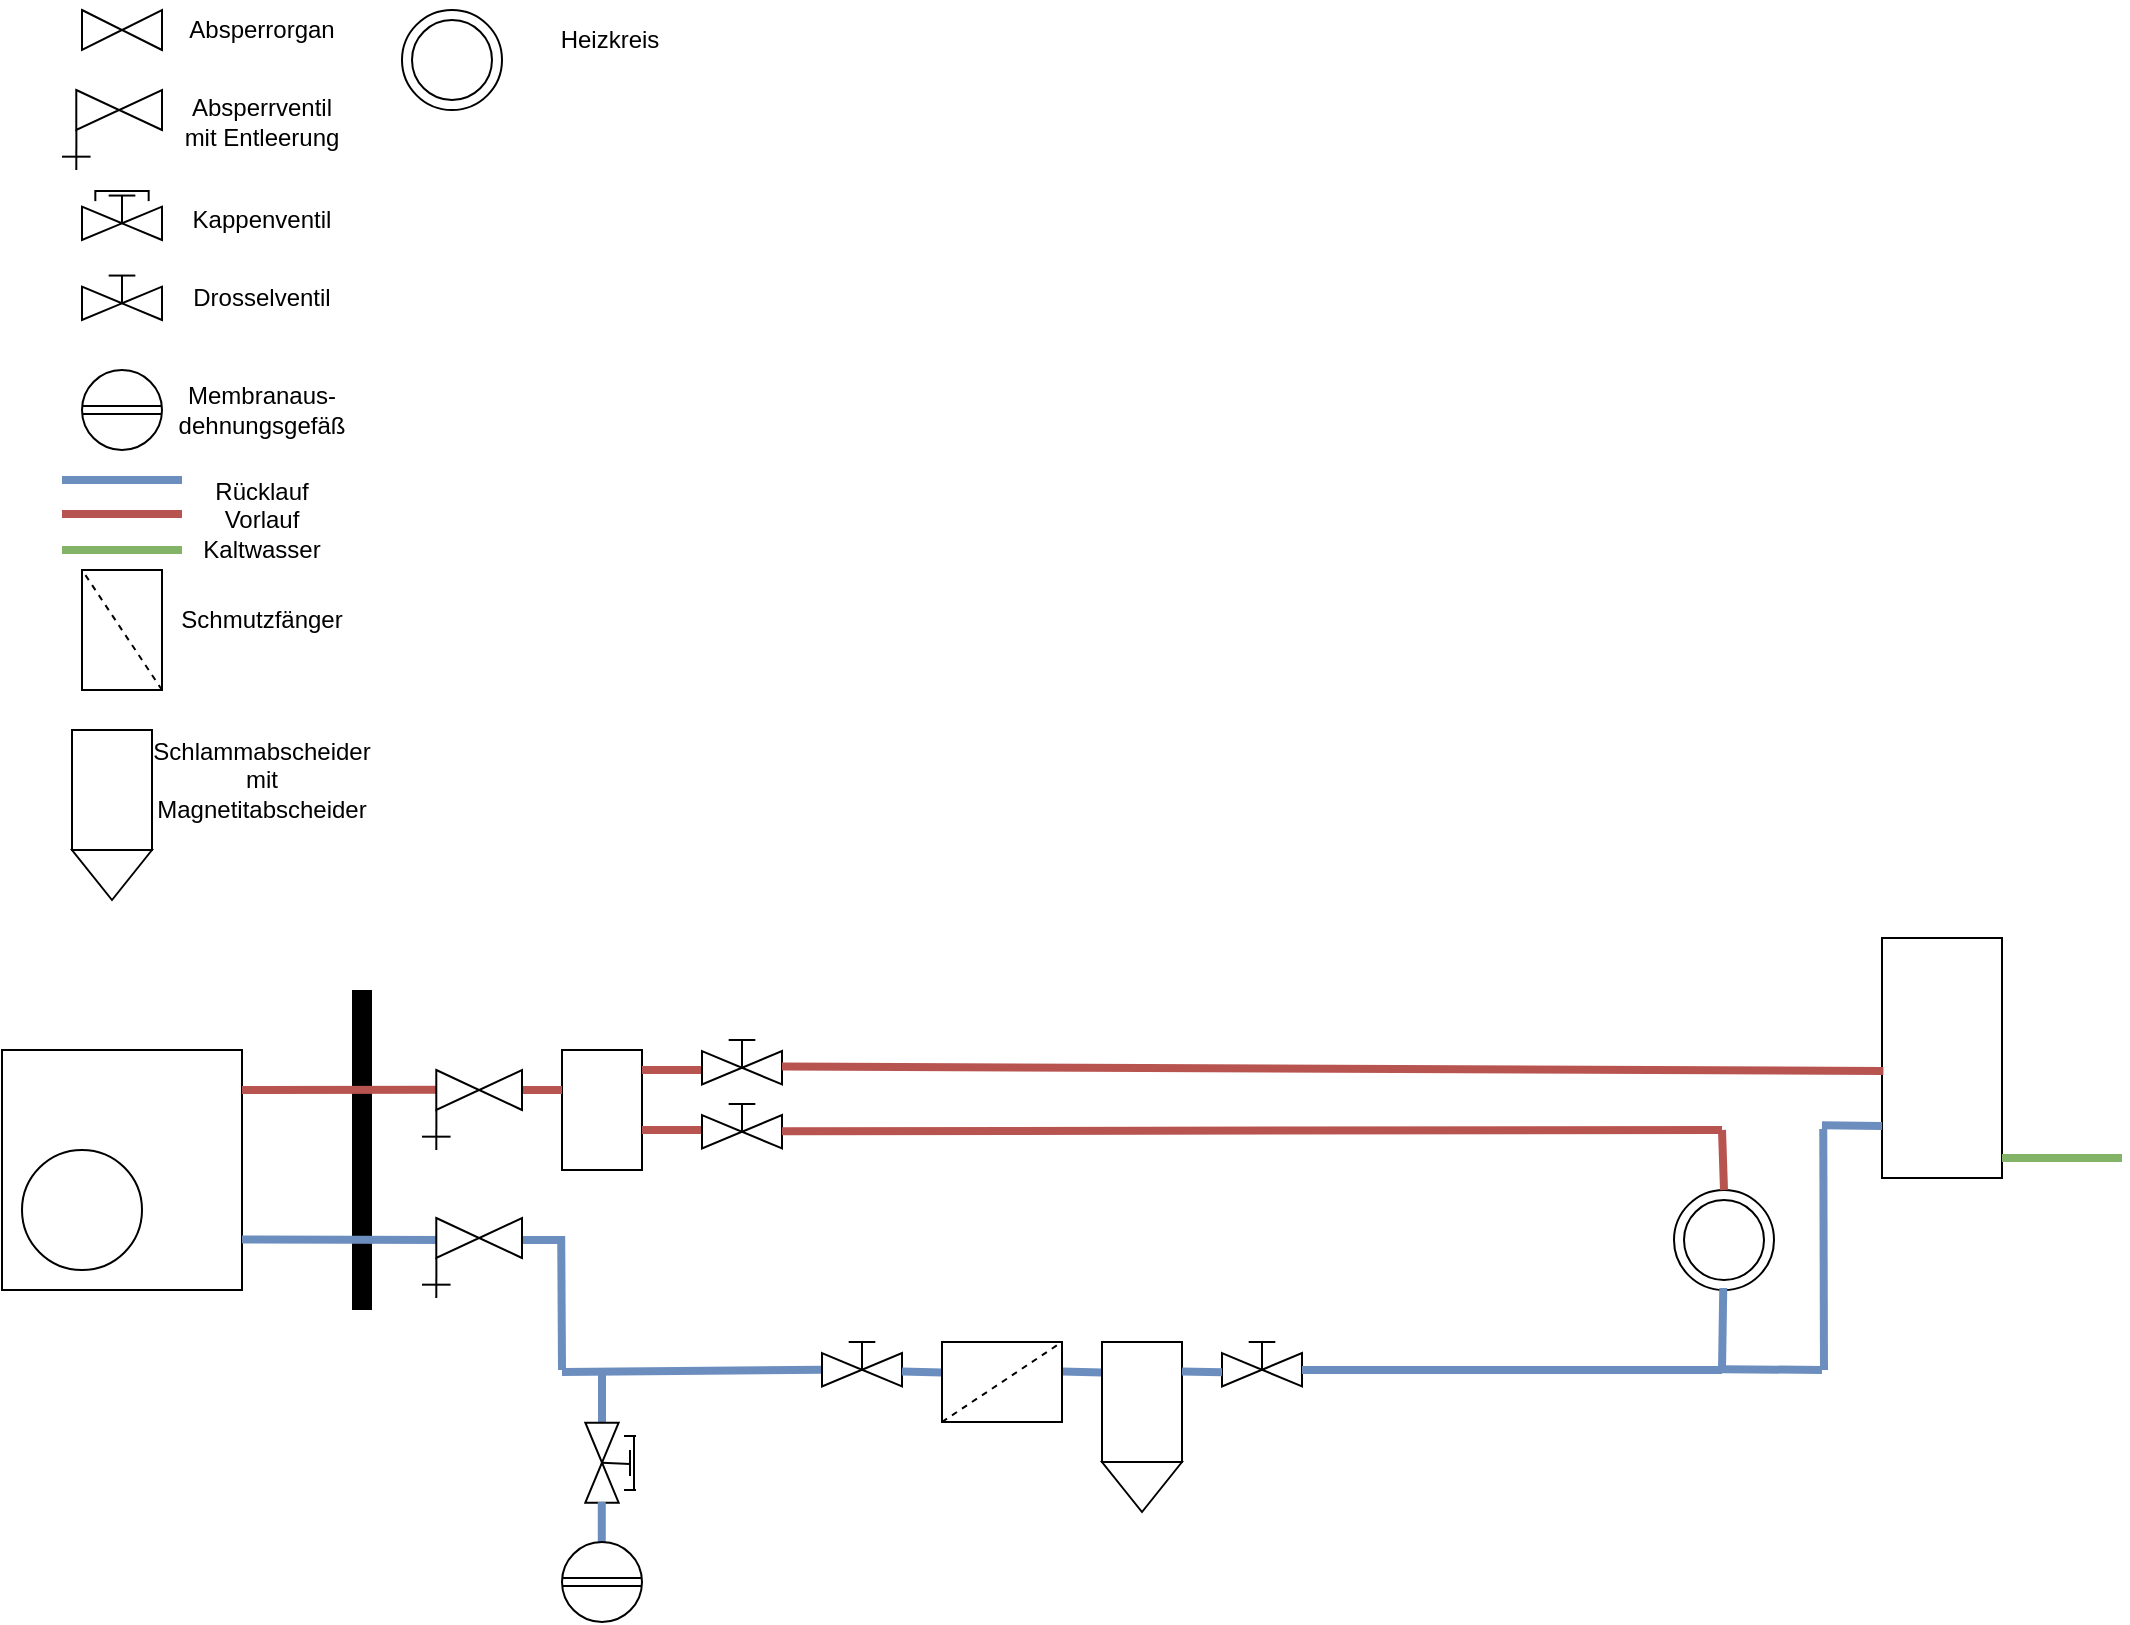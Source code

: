 <mxfile version="24.7.12">
  <diagram name="Seite-1" id="sB4p62nrwVd86XO2K_Cy">
    <mxGraphModel dx="1464" dy="499" grid="1" gridSize="10" guides="1" tooltips="1" connect="1" arrows="1" fold="1" page="1" pageScale="1" pageWidth="827" pageHeight="1169" math="0" shadow="0">
      <root>
        <mxCell id="0" />
        <mxCell id="1" parent="0" />
        <mxCell id="77hK2U9cgVGzca_YEiAG-3" value="" style="group" vertex="1" connectable="0" parent="1">
          <mxGeometry x="20" y="120" width="40" height="20" as="geometry" />
        </mxCell>
        <mxCell id="77hK2U9cgVGzca_YEiAG-1" value="" style="triangle;whiteSpace=wrap;html=1;" vertex="1" parent="77hK2U9cgVGzca_YEiAG-3">
          <mxGeometry width="20" height="20" as="geometry" />
        </mxCell>
        <mxCell id="77hK2U9cgVGzca_YEiAG-2" value="" style="triangle;whiteSpace=wrap;html=1;rotation=-180;" vertex="1" parent="77hK2U9cgVGzca_YEiAG-3">
          <mxGeometry x="20" width="20" height="20" as="geometry" />
        </mxCell>
        <mxCell id="77hK2U9cgVGzca_YEiAG-22" value="" style="endArrow=none;html=1;rounded=0;jumpSize=6;strokeWidth=4;fillColor=#dae8fc;strokeColor=#6c8ebf;" edge="1" parent="1">
          <mxGeometry width="50" height="50" relative="1" as="geometry">
            <mxPoint x="10" y="355" as="sourcePoint" />
            <mxPoint x="70" y="355" as="targetPoint" />
          </mxGeometry>
        </mxCell>
        <mxCell id="77hK2U9cgVGzca_YEiAG-23" value="" style="endArrow=none;html=1;rounded=0;jumpSize=6;strokeWidth=4;fillColor=#f8cecc;strokeColor=#b85450;" edge="1" parent="1">
          <mxGeometry width="50" height="50" relative="1" as="geometry">
            <mxPoint x="10" y="372" as="sourcePoint" />
            <mxPoint x="70" y="372" as="targetPoint" />
          </mxGeometry>
        </mxCell>
        <mxCell id="77hK2U9cgVGzca_YEiAG-24" value="" style="whiteSpace=wrap;html=1;aspect=fixed;" vertex="1" parent="1">
          <mxGeometry x="-20" y="640" width="120" height="120" as="geometry" />
        </mxCell>
        <mxCell id="77hK2U9cgVGzca_YEiAG-25" value="" style="ellipse;whiteSpace=wrap;html=1;aspect=fixed;" vertex="1" parent="1">
          <mxGeometry x="-10" y="690" width="60" height="60" as="geometry" />
        </mxCell>
        <mxCell id="77hK2U9cgVGzca_YEiAG-26" value="" style="rounded=0;whiteSpace=wrap;html=1;" vertex="1" parent="1">
          <mxGeometry x="260" y="640" width="40" height="60" as="geometry" />
        </mxCell>
        <mxCell id="77hK2U9cgVGzca_YEiAG-29" value="" style="group" vertex="1" connectable="0" parent="1">
          <mxGeometry x="10" y="160" width="50" height="40" as="geometry" />
        </mxCell>
        <mxCell id="77hK2U9cgVGzca_YEiAG-7" value="" style="endArrow=none;html=1;rounded=0;" edge="1" parent="77hK2U9cgVGzca_YEiAG-29">
          <mxGeometry width="50" height="50" relative="1" as="geometry">
            <mxPoint y="33.333" as="sourcePoint" />
            <mxPoint x="14.286" y="33.333" as="targetPoint" />
          </mxGeometry>
        </mxCell>
        <mxCell id="77hK2U9cgVGzca_YEiAG-27" value="" style="group" vertex="1" connectable="0" parent="77hK2U9cgVGzca_YEiAG-29">
          <mxGeometry x="7.143" width="42.857" height="40" as="geometry" />
        </mxCell>
        <mxCell id="77hK2U9cgVGzca_YEiAG-4" value="" style="triangle;whiteSpace=wrap;html=1;" vertex="1" parent="77hK2U9cgVGzca_YEiAG-27">
          <mxGeometry width="21.429" height="20" as="geometry" />
        </mxCell>
        <mxCell id="77hK2U9cgVGzca_YEiAG-5" value="" style="triangle;whiteSpace=wrap;html=1;rotation=-180;" vertex="1" parent="77hK2U9cgVGzca_YEiAG-27">
          <mxGeometry x="21.429" width="21.429" height="20" as="geometry" />
        </mxCell>
        <mxCell id="77hK2U9cgVGzca_YEiAG-6" value="" style="endArrow=none;html=1;rounded=0;entryX=0.003;entryY=0.985;entryDx=0;entryDy=0;entryPerimeter=0;" edge="1" parent="77hK2U9cgVGzca_YEiAG-27" target="77hK2U9cgVGzca_YEiAG-4">
          <mxGeometry width="50" height="50" relative="1" as="geometry">
            <mxPoint y="40" as="sourcePoint" />
            <mxPoint x="0.714" y="19.333" as="targetPoint" />
          </mxGeometry>
        </mxCell>
        <mxCell id="77hK2U9cgVGzca_YEiAG-30" value="" style="group" vertex="1" connectable="0" parent="1">
          <mxGeometry x="20" y="210" width="40" height="25" as="geometry" />
        </mxCell>
        <mxCell id="77hK2U9cgVGzca_YEiAG-8" value="" style="group" vertex="1" connectable="0" parent="77hK2U9cgVGzca_YEiAG-30">
          <mxGeometry y="8.333" width="40" height="16.667" as="geometry" />
        </mxCell>
        <mxCell id="77hK2U9cgVGzca_YEiAG-9" value="" style="triangle;whiteSpace=wrap;html=1;" vertex="1" parent="77hK2U9cgVGzca_YEiAG-8">
          <mxGeometry width="20" height="16.667" as="geometry" />
        </mxCell>
        <mxCell id="77hK2U9cgVGzca_YEiAG-10" value="" style="triangle;whiteSpace=wrap;html=1;rotation=-180;" vertex="1" parent="77hK2U9cgVGzca_YEiAG-8">
          <mxGeometry x="20" width="20" height="16.667" as="geometry" />
        </mxCell>
        <mxCell id="77hK2U9cgVGzca_YEiAG-11" value="" style="endArrow=none;html=1;rounded=0;exitX=1;exitY=0.5;exitDx=0;exitDy=0;" edge="1" parent="77hK2U9cgVGzca_YEiAG-30" source="77hK2U9cgVGzca_YEiAG-9">
          <mxGeometry width="50" height="50" relative="1" as="geometry">
            <mxPoint x="20" y="13.889" as="sourcePoint" />
            <mxPoint x="20" y="2.778" as="targetPoint" />
          </mxGeometry>
        </mxCell>
        <mxCell id="77hK2U9cgVGzca_YEiAG-12" value="" style="endArrow=none;html=1;rounded=0;" edge="1" parent="77hK2U9cgVGzca_YEiAG-30">
          <mxGeometry width="50" height="50" relative="1" as="geometry">
            <mxPoint x="13.333" y="2.778" as="sourcePoint" />
            <mxPoint x="26.667" y="2.778" as="targetPoint" />
          </mxGeometry>
        </mxCell>
        <mxCell id="77hK2U9cgVGzca_YEiAG-13" value="" style="endArrow=none;html=1;rounded=0;" edge="1" parent="77hK2U9cgVGzca_YEiAG-30">
          <mxGeometry width="50" height="50" relative="1" as="geometry">
            <mxPoint x="6.667" y="0.556" as="sourcePoint" />
            <mxPoint x="33.333" y="0.556" as="targetPoint" />
          </mxGeometry>
        </mxCell>
        <mxCell id="77hK2U9cgVGzca_YEiAG-14" value="" style="endArrow=none;html=1;rounded=0;" edge="1" parent="77hK2U9cgVGzca_YEiAG-30">
          <mxGeometry width="50" height="50" relative="1" as="geometry">
            <mxPoint x="6.667" y="5.556" as="sourcePoint" />
            <mxPoint x="6.667" as="targetPoint" />
          </mxGeometry>
        </mxCell>
        <mxCell id="77hK2U9cgVGzca_YEiAG-15" value="" style="endArrow=none;html=1;rounded=0;" edge="1" parent="77hK2U9cgVGzca_YEiAG-30">
          <mxGeometry width="50" height="50" relative="1" as="geometry">
            <mxPoint x="13.333" y="0.556" as="sourcePoint" />
            <mxPoint x="33.333" y="0.556" as="targetPoint" />
          </mxGeometry>
        </mxCell>
        <mxCell id="77hK2U9cgVGzca_YEiAG-17" value="" style="endArrow=none;html=1;rounded=0;" edge="1" parent="77hK2U9cgVGzca_YEiAG-30">
          <mxGeometry width="50" height="50" relative="1" as="geometry">
            <mxPoint x="6.667" y="2.778" as="sourcePoint" />
            <mxPoint x="6.667" y="2.778" as="targetPoint" />
          </mxGeometry>
        </mxCell>
        <mxCell id="77hK2U9cgVGzca_YEiAG-18" value="" style="endArrow=none;html=1;rounded=0;" edge="1" parent="77hK2U9cgVGzca_YEiAG-30">
          <mxGeometry width="50" height="50" relative="1" as="geometry">
            <mxPoint x="33.333" y="5.556" as="sourcePoint" />
            <mxPoint x="33.333" as="targetPoint" />
          </mxGeometry>
        </mxCell>
        <mxCell id="77hK2U9cgVGzca_YEiAG-32" value="" style="group" vertex="1" connectable="0" parent="1">
          <mxGeometry x="20" y="300" width="40" height="40" as="geometry" />
        </mxCell>
        <mxCell id="77hK2U9cgVGzca_YEiAG-19" value="" style="ellipse;whiteSpace=wrap;html=1;aspect=fixed;" vertex="1" parent="77hK2U9cgVGzca_YEiAG-32">
          <mxGeometry width="40" height="40" as="geometry" />
        </mxCell>
        <mxCell id="77hK2U9cgVGzca_YEiAG-20" value="" style="endArrow=none;html=1;rounded=0;entryX=1;entryY=0.5;entryDx=0;entryDy=0;exitX=0;exitY=0.5;exitDx=0;exitDy=0;" edge="1" parent="77hK2U9cgVGzca_YEiAG-32">
          <mxGeometry width="50" height="50" relative="1" as="geometry">
            <mxPoint x="5.684e-14" y="22" as="sourcePoint" />
            <mxPoint x="40.0" y="22" as="targetPoint" />
          </mxGeometry>
        </mxCell>
        <mxCell id="77hK2U9cgVGzca_YEiAG-21" value="" style="endArrow=none;html=1;rounded=0;entryX=1;entryY=0.5;entryDx=0;entryDy=0;exitX=0;exitY=0.5;exitDx=0;exitDy=0;" edge="1" parent="77hK2U9cgVGzca_YEiAG-32">
          <mxGeometry width="50" height="50" relative="1" as="geometry">
            <mxPoint y="17.967" as="sourcePoint" />
            <mxPoint x="40" y="17.967" as="targetPoint" />
          </mxGeometry>
        </mxCell>
        <mxCell id="77hK2U9cgVGzca_YEiAG-33" value="" style="endArrow=none;html=1;rounded=0;strokeWidth=10;" edge="1" parent="1">
          <mxGeometry width="50" height="50" relative="1" as="geometry">
            <mxPoint x="160" y="770" as="sourcePoint" />
            <mxPoint x="160" y="610" as="targetPoint" />
          </mxGeometry>
        </mxCell>
        <mxCell id="77hK2U9cgVGzca_YEiAG-34" value="" style="endArrow=none;html=1;rounded=0;jumpSize=6;strokeWidth=4;fillColor=#f8cecc;strokeColor=#b85450;entryX=0.007;entryY=0.59;entryDx=0;entryDy=0;entryPerimeter=0;" edge="1" parent="1">
          <mxGeometry width="50" height="50" relative="1" as="geometry">
            <mxPoint x="100" y="660" as="sourcePoint" />
            <mxPoint x="204.376" y="659.9" as="targetPoint" />
          </mxGeometry>
        </mxCell>
        <mxCell id="77hK2U9cgVGzca_YEiAG-35" value="" style="endArrow=none;html=1;rounded=0;jumpSize=6;strokeWidth=4;fillColor=#dae8fc;strokeColor=#6c8ebf;entryX=0;entryY=0.5;entryDx=0;entryDy=0;" edge="1" parent="1">
          <mxGeometry width="50" height="50" relative="1" as="geometry">
            <mxPoint x="100" y="734.78" as="sourcePoint" />
            <mxPoint x="204.286" y="735" as="targetPoint" />
          </mxGeometry>
        </mxCell>
        <mxCell id="77hK2U9cgVGzca_YEiAG-60" value="" style="endArrow=none;html=1;rounded=0;jumpSize=6;strokeWidth=4;fillColor=#f8cecc;strokeColor=#b85450;" edge="1" parent="1">
          <mxGeometry width="50" height="50" relative="1" as="geometry">
            <mxPoint x="230" y="660" as="sourcePoint" />
            <mxPoint x="260" y="660" as="targetPoint" />
          </mxGeometry>
        </mxCell>
        <mxCell id="77hK2U9cgVGzca_YEiAG-61" value="" style="endArrow=none;html=1;rounded=0;jumpSize=6;strokeWidth=4;fillColor=#dae8fc;strokeColor=#6c8ebf;entryX=0;entryY=0.5;entryDx=0;entryDy=0;" edge="1" parent="1" target="77hK2U9cgVGzca_YEiAG-109">
          <mxGeometry width="50" height="50" relative="1" as="geometry">
            <mxPoint x="260" y="801" as="sourcePoint" />
            <mxPoint x="330" y="800.8" as="targetPoint" />
          </mxGeometry>
        </mxCell>
        <mxCell id="77hK2U9cgVGzca_YEiAG-62" value="" style="endArrow=none;html=1;rounded=0;jumpSize=6;strokeWidth=4;fillColor=#dae8fc;strokeColor=#6c8ebf;" edge="1" parent="1">
          <mxGeometry width="50" height="50" relative="1" as="geometry">
            <mxPoint x="280" y="826" as="sourcePoint" />
            <mxPoint x="280" y="801" as="targetPoint" />
          </mxGeometry>
        </mxCell>
        <mxCell id="77hK2U9cgVGzca_YEiAG-75" value="" style="group;rotation=90;" vertex="1" connectable="0" parent="1">
          <mxGeometry x="264" y="834" width="40" height="25" as="geometry" />
        </mxCell>
        <mxCell id="77hK2U9cgVGzca_YEiAG-76" value="" style="group;rotation=90;" vertex="1" connectable="0" parent="77hK2U9cgVGzca_YEiAG-75">
          <mxGeometry x="-4" y="4" width="40" height="16.667" as="geometry" />
        </mxCell>
        <mxCell id="77hK2U9cgVGzca_YEiAG-77" value="" style="triangle;whiteSpace=wrap;html=1;rotation=90;" vertex="1" parent="77hK2U9cgVGzca_YEiAG-76">
          <mxGeometry x="10" y="-10" width="20" height="16.667" as="geometry" />
        </mxCell>
        <mxCell id="77hK2U9cgVGzca_YEiAG-78" value="" style="triangle;whiteSpace=wrap;html=1;rotation=-90;" vertex="1" parent="77hK2U9cgVGzca_YEiAG-76">
          <mxGeometry x="10" y="10" width="20" height="16.667" as="geometry" />
        </mxCell>
        <mxCell id="77hK2U9cgVGzca_YEiAG-79" value="" style="endArrow=none;html=1;rounded=0;exitX=1;exitY=0.5;exitDx=0;exitDy=0;" edge="1" parent="77hK2U9cgVGzca_YEiAG-75" source="77hK2U9cgVGzca_YEiAG-77">
          <mxGeometry width="50" height="50" relative="1" as="geometry">
            <mxPoint x="19" y="13" as="sourcePoint" />
            <mxPoint x="30" y="13" as="targetPoint" />
          </mxGeometry>
        </mxCell>
        <mxCell id="77hK2U9cgVGzca_YEiAG-80" value="" style="endArrow=none;html=1;rounded=0;" edge="1" parent="77hK2U9cgVGzca_YEiAG-75">
          <mxGeometry width="50" height="50" relative="1" as="geometry">
            <mxPoint x="30" y="6" as="sourcePoint" />
            <mxPoint x="30" y="19" as="targetPoint" />
          </mxGeometry>
        </mxCell>
        <mxCell id="77hK2U9cgVGzca_YEiAG-81" value="" style="endArrow=none;html=1;rounded=0;" edge="1" parent="77hK2U9cgVGzca_YEiAG-75">
          <mxGeometry width="50" height="50" relative="1" as="geometry">
            <mxPoint x="32" y="-1" as="sourcePoint" />
            <mxPoint x="32" y="26" as="targetPoint" />
          </mxGeometry>
        </mxCell>
        <mxCell id="77hK2U9cgVGzca_YEiAG-82" value="" style="endArrow=none;html=1;rounded=0;" edge="1" parent="77hK2U9cgVGzca_YEiAG-75">
          <mxGeometry width="50" height="50" relative="1" as="geometry">
            <mxPoint x="27" y="-1" as="sourcePoint" />
            <mxPoint x="33" y="-1" as="targetPoint" />
          </mxGeometry>
        </mxCell>
        <mxCell id="77hK2U9cgVGzca_YEiAG-83" value="" style="endArrow=none;html=1;rounded=0;" edge="1" parent="77hK2U9cgVGzca_YEiAG-75">
          <mxGeometry width="50" height="50" relative="1" as="geometry">
            <mxPoint x="32" y="6" as="sourcePoint" />
            <mxPoint x="32" y="26" as="targetPoint" />
          </mxGeometry>
        </mxCell>
        <mxCell id="77hK2U9cgVGzca_YEiAG-84" value="" style="endArrow=none;html=1;rounded=0;" edge="1" parent="77hK2U9cgVGzca_YEiAG-75">
          <mxGeometry width="50" height="50" relative="1" as="geometry">
            <mxPoint x="30" y="-1" as="sourcePoint" />
            <mxPoint x="30" y="-1" as="targetPoint" />
          </mxGeometry>
        </mxCell>
        <mxCell id="77hK2U9cgVGzca_YEiAG-85" value="" style="endArrow=none;html=1;rounded=0;" edge="1" parent="77hK2U9cgVGzca_YEiAG-75">
          <mxGeometry width="50" height="50" relative="1" as="geometry">
            <mxPoint x="27" y="26" as="sourcePoint" />
            <mxPoint x="33" y="26" as="targetPoint" />
          </mxGeometry>
        </mxCell>
        <mxCell id="77hK2U9cgVGzca_YEiAG-87" value="" style="endArrow=none;html=1;rounded=0;jumpSize=6;strokeWidth=4;fillColor=#dae8fc;strokeColor=#6c8ebf;" edge="1" parent="1">
          <mxGeometry width="50" height="50" relative="1" as="geometry">
            <mxPoint x="279.89" y="891" as="sourcePoint" />
            <mxPoint x="279.89" y="866" as="targetPoint" />
          </mxGeometry>
        </mxCell>
        <mxCell id="77hK2U9cgVGzca_YEiAG-88" value="" style="group" vertex="1" connectable="0" parent="1">
          <mxGeometry x="260" y="886" width="40" height="40" as="geometry" />
        </mxCell>
        <mxCell id="77hK2U9cgVGzca_YEiAG-89" value="" style="ellipse;whiteSpace=wrap;html=1;aspect=fixed;" vertex="1" parent="77hK2U9cgVGzca_YEiAG-88">
          <mxGeometry width="40" height="40" as="geometry" />
        </mxCell>
        <mxCell id="77hK2U9cgVGzca_YEiAG-90" value="" style="endArrow=none;html=1;rounded=0;entryX=1;entryY=0.5;entryDx=0;entryDy=0;exitX=0;exitY=0.5;exitDx=0;exitDy=0;" edge="1" parent="77hK2U9cgVGzca_YEiAG-88">
          <mxGeometry width="50" height="50" relative="1" as="geometry">
            <mxPoint x="5.684e-14" y="22" as="sourcePoint" />
            <mxPoint x="40.0" y="22" as="targetPoint" />
          </mxGeometry>
        </mxCell>
        <mxCell id="77hK2U9cgVGzca_YEiAG-91" value="" style="endArrow=none;html=1;rounded=0;entryX=1;entryY=0.5;entryDx=0;entryDy=0;exitX=0;exitY=0.5;exitDx=0;exitDy=0;" edge="1" parent="77hK2U9cgVGzca_YEiAG-88">
          <mxGeometry width="50" height="50" relative="1" as="geometry">
            <mxPoint y="17.967" as="sourcePoint" />
            <mxPoint x="40" y="17.967" as="targetPoint" />
          </mxGeometry>
        </mxCell>
        <mxCell id="77hK2U9cgVGzca_YEiAG-99" value="" style="group" vertex="1" connectable="0" parent="1">
          <mxGeometry x="20" y="252.778" width="40" height="22.222" as="geometry" />
        </mxCell>
        <mxCell id="77hK2U9cgVGzca_YEiAG-50" value="" style="group" vertex="1" connectable="0" parent="77hK2U9cgVGzca_YEiAG-99">
          <mxGeometry y="5.556" width="40" height="16.667" as="geometry" />
        </mxCell>
        <mxCell id="77hK2U9cgVGzca_YEiAG-51" value="" style="triangle;whiteSpace=wrap;html=1;" vertex="1" parent="77hK2U9cgVGzca_YEiAG-50">
          <mxGeometry width="20" height="16.667" as="geometry" />
        </mxCell>
        <mxCell id="77hK2U9cgVGzca_YEiAG-52" value="" style="triangle;whiteSpace=wrap;html=1;rotation=-180;" vertex="1" parent="77hK2U9cgVGzca_YEiAG-50">
          <mxGeometry x="20" width="20" height="16.667" as="geometry" />
        </mxCell>
        <mxCell id="77hK2U9cgVGzca_YEiAG-53" value="" style="endArrow=none;html=1;rounded=0;exitX=1;exitY=0.5;exitDx=0;exitDy=0;" edge="1" parent="77hK2U9cgVGzca_YEiAG-99" source="77hK2U9cgVGzca_YEiAG-51">
          <mxGeometry width="50" height="50" relative="1" as="geometry">
            <mxPoint x="20" y="11.111" as="sourcePoint" />
            <mxPoint x="20" as="targetPoint" />
          </mxGeometry>
        </mxCell>
        <mxCell id="77hK2U9cgVGzca_YEiAG-54" value="" style="endArrow=none;html=1;rounded=0;" edge="1" parent="77hK2U9cgVGzca_YEiAG-99">
          <mxGeometry width="50" height="50" relative="1" as="geometry">
            <mxPoint x="13.333" as="sourcePoint" />
            <mxPoint x="26.667" as="targetPoint" />
          </mxGeometry>
        </mxCell>
        <mxCell id="77hK2U9cgVGzca_YEiAG-58" value="" style="endArrow=none;html=1;rounded=0;" edge="1" parent="77hK2U9cgVGzca_YEiAG-99">
          <mxGeometry width="50" height="50" relative="1" as="geometry">
            <mxPoint x="6.667" as="sourcePoint" />
            <mxPoint x="6.667" as="targetPoint" />
          </mxGeometry>
        </mxCell>
        <mxCell id="77hK2U9cgVGzca_YEiAG-100" value="" style="group" vertex="1" connectable="0" parent="1">
          <mxGeometry x="590" y="785.998" width="40" height="22.222" as="geometry" />
        </mxCell>
        <mxCell id="77hK2U9cgVGzca_YEiAG-101" value="" style="group" vertex="1" connectable="0" parent="77hK2U9cgVGzca_YEiAG-100">
          <mxGeometry y="5.556" width="40" height="16.667" as="geometry" />
        </mxCell>
        <mxCell id="77hK2U9cgVGzca_YEiAG-102" value="" style="triangle;whiteSpace=wrap;html=1;" vertex="1" parent="77hK2U9cgVGzca_YEiAG-101">
          <mxGeometry width="20" height="16.667" as="geometry" />
        </mxCell>
        <mxCell id="77hK2U9cgVGzca_YEiAG-103" value="" style="triangle;whiteSpace=wrap;html=1;rotation=-180;" vertex="1" parent="77hK2U9cgVGzca_YEiAG-101">
          <mxGeometry x="20" width="20" height="16.667" as="geometry" />
        </mxCell>
        <mxCell id="77hK2U9cgVGzca_YEiAG-104" value="" style="endArrow=none;html=1;rounded=0;exitX=1;exitY=0.5;exitDx=0;exitDy=0;" edge="1" parent="77hK2U9cgVGzca_YEiAG-100" source="77hK2U9cgVGzca_YEiAG-102">
          <mxGeometry width="50" height="50" relative="1" as="geometry">
            <mxPoint x="20" y="11.111" as="sourcePoint" />
            <mxPoint x="20" as="targetPoint" />
          </mxGeometry>
        </mxCell>
        <mxCell id="77hK2U9cgVGzca_YEiAG-105" value="" style="endArrow=none;html=1;rounded=0;" edge="1" parent="77hK2U9cgVGzca_YEiAG-100">
          <mxGeometry width="50" height="50" relative="1" as="geometry">
            <mxPoint x="13.333" as="sourcePoint" />
            <mxPoint x="26.667" as="targetPoint" />
          </mxGeometry>
        </mxCell>
        <mxCell id="77hK2U9cgVGzca_YEiAG-106" value="" style="endArrow=none;html=1;rounded=0;" edge="1" parent="77hK2U9cgVGzca_YEiAG-100">
          <mxGeometry width="50" height="50" relative="1" as="geometry">
            <mxPoint x="6.667" as="sourcePoint" />
            <mxPoint x="6.667" as="targetPoint" />
          </mxGeometry>
        </mxCell>
        <mxCell id="77hK2U9cgVGzca_YEiAG-107" value="" style="group" vertex="1" connectable="0" parent="1">
          <mxGeometry x="390" y="785.998" width="40" height="22.222" as="geometry" />
        </mxCell>
        <mxCell id="77hK2U9cgVGzca_YEiAG-108" value="" style="group" vertex="1" connectable="0" parent="77hK2U9cgVGzca_YEiAG-107">
          <mxGeometry y="5.556" width="40" height="16.667" as="geometry" />
        </mxCell>
        <mxCell id="77hK2U9cgVGzca_YEiAG-109" value="" style="triangle;whiteSpace=wrap;html=1;" vertex="1" parent="77hK2U9cgVGzca_YEiAG-108">
          <mxGeometry width="20" height="16.667" as="geometry" />
        </mxCell>
        <mxCell id="77hK2U9cgVGzca_YEiAG-110" value="" style="triangle;whiteSpace=wrap;html=1;rotation=-180;" vertex="1" parent="77hK2U9cgVGzca_YEiAG-108">
          <mxGeometry x="20" width="20" height="16.667" as="geometry" />
        </mxCell>
        <mxCell id="77hK2U9cgVGzca_YEiAG-111" value="" style="endArrow=none;html=1;rounded=0;exitX=1;exitY=0.5;exitDx=0;exitDy=0;" edge="1" parent="77hK2U9cgVGzca_YEiAG-107" source="77hK2U9cgVGzca_YEiAG-109">
          <mxGeometry width="50" height="50" relative="1" as="geometry">
            <mxPoint x="20" y="11.111" as="sourcePoint" />
            <mxPoint x="20" as="targetPoint" />
          </mxGeometry>
        </mxCell>
        <mxCell id="77hK2U9cgVGzca_YEiAG-112" value="" style="endArrow=none;html=1;rounded=0;" edge="1" parent="77hK2U9cgVGzca_YEiAG-107">
          <mxGeometry width="50" height="50" relative="1" as="geometry">
            <mxPoint x="13.333" as="sourcePoint" />
            <mxPoint x="26.667" as="targetPoint" />
          </mxGeometry>
        </mxCell>
        <mxCell id="77hK2U9cgVGzca_YEiAG-113" value="" style="endArrow=none;html=1;rounded=0;" edge="1" parent="77hK2U9cgVGzca_YEiAG-107">
          <mxGeometry width="50" height="50" relative="1" as="geometry">
            <mxPoint x="6.667" as="sourcePoint" />
            <mxPoint x="6.667" as="targetPoint" />
          </mxGeometry>
        </mxCell>
        <mxCell id="77hK2U9cgVGzca_YEiAG-118" value="" style="endArrow=none;html=1;rounded=0;jumpSize=6;strokeWidth=4;fillColor=#dae8fc;strokeColor=#6c8ebf;" edge="1" parent="1">
          <mxGeometry width="50" height="50" relative="1" as="geometry">
            <mxPoint x="430" y="800.79" as="sourcePoint" />
            <mxPoint x="450" y="801.21" as="targetPoint" />
          </mxGeometry>
        </mxCell>
        <mxCell id="77hK2U9cgVGzca_YEiAG-121" value="" style="endArrow=none;html=1;rounded=0;jumpSize=6;strokeWidth=4;fillColor=#dae8fc;strokeColor=#6c8ebf;" edge="1" parent="1">
          <mxGeometry width="50" height="50" relative="1" as="geometry">
            <mxPoint x="510" y="800.79" as="sourcePoint" />
            <mxPoint x="530" y="801.21" as="targetPoint" />
          </mxGeometry>
        </mxCell>
        <mxCell id="77hK2U9cgVGzca_YEiAG-123" value="" style="group" vertex="1" connectable="0" parent="1">
          <mxGeometry x="450" y="786" width="60" height="40" as="geometry" />
        </mxCell>
        <mxCell id="77hK2U9cgVGzca_YEiAG-114" value="" style="rounded=0;whiteSpace=wrap;html=1;rotation=90;" vertex="1" parent="77hK2U9cgVGzca_YEiAG-123">
          <mxGeometry x="10" y="-10" width="40" height="60" as="geometry" />
        </mxCell>
        <mxCell id="77hK2U9cgVGzca_YEiAG-115" value="" style="endArrow=none;dashed=1;html=1;rounded=0;entryX=0;entryY=0;entryDx=0;entryDy=0;exitX=1;exitY=1;exitDx=0;exitDy=0;" edge="1" parent="77hK2U9cgVGzca_YEiAG-123" source="77hK2U9cgVGzca_YEiAG-114" target="77hK2U9cgVGzca_YEiAG-114">
          <mxGeometry width="50" height="50" relative="1" as="geometry">
            <mxPoint x="265" y="155" as="sourcePoint" />
            <mxPoint x="315" y="105" as="targetPoint" />
          </mxGeometry>
        </mxCell>
        <mxCell id="77hK2U9cgVGzca_YEiAG-124" value="" style="group;rotation=-90;" vertex="1" connectable="0" parent="1">
          <mxGeometry x="10" y="410" width="60" height="40" as="geometry" />
        </mxCell>
        <mxCell id="77hK2U9cgVGzca_YEiAG-125" value="" style="rounded=0;whiteSpace=wrap;html=1;rotation=0;" vertex="1" parent="77hK2U9cgVGzca_YEiAG-124">
          <mxGeometry x="10" y="-10" width="40" height="60" as="geometry" />
        </mxCell>
        <mxCell id="77hK2U9cgVGzca_YEiAG-126" value="" style="endArrow=none;dashed=1;html=1;rounded=0;entryX=0;entryY=0;entryDx=0;entryDy=0;exitX=1;exitY=1;exitDx=0;exitDy=0;" edge="1" parent="77hK2U9cgVGzca_YEiAG-124" source="77hK2U9cgVGzca_YEiAG-125" target="77hK2U9cgVGzca_YEiAG-125">
          <mxGeometry width="50" height="50" relative="1" as="geometry">
            <mxPoint x="165" y="-215" as="sourcePoint" />
            <mxPoint x="115" y="-265" as="targetPoint" />
          </mxGeometry>
        </mxCell>
        <mxCell id="77hK2U9cgVGzca_YEiAG-127" value="" style="group" vertex="1" connectable="0" parent="1">
          <mxGeometry x="15" y="480" width="40" height="85" as="geometry" />
        </mxCell>
        <mxCell id="77hK2U9cgVGzca_YEiAG-116" value="" style="rounded=0;whiteSpace=wrap;html=1;" vertex="1" parent="77hK2U9cgVGzca_YEiAG-127">
          <mxGeometry width="40" height="60" as="geometry" />
        </mxCell>
        <mxCell id="77hK2U9cgVGzca_YEiAG-117" value="" style="triangle;whiteSpace=wrap;html=1;rotation=90;" vertex="1" parent="77hK2U9cgVGzca_YEiAG-127">
          <mxGeometry x="7.5" y="52.5" width="25" height="40" as="geometry" />
        </mxCell>
        <mxCell id="77hK2U9cgVGzca_YEiAG-128" value="" style="group" vertex="1" connectable="0" parent="1">
          <mxGeometry x="530" y="786" width="40" height="85" as="geometry" />
        </mxCell>
        <mxCell id="77hK2U9cgVGzca_YEiAG-129" value="" style="rounded=0;whiteSpace=wrap;html=1;" vertex="1" parent="77hK2U9cgVGzca_YEiAG-128">
          <mxGeometry width="40" height="60" as="geometry" />
        </mxCell>
        <mxCell id="77hK2U9cgVGzca_YEiAG-130" value="" style="triangle;whiteSpace=wrap;html=1;rotation=90;" vertex="1" parent="77hK2U9cgVGzca_YEiAG-128">
          <mxGeometry x="7.5" y="52.5" width="25" height="40" as="geometry" />
        </mxCell>
        <mxCell id="77hK2U9cgVGzca_YEiAG-131" value="" style="endArrow=none;html=1;rounded=0;jumpSize=6;strokeWidth=4;fillColor=#dae8fc;strokeColor=#6c8ebf;" edge="1" parent="1">
          <mxGeometry width="50" height="50" relative="1" as="geometry">
            <mxPoint x="570" y="800.76" as="sourcePoint" />
            <mxPoint x="590" y="801.18" as="targetPoint" />
          </mxGeometry>
        </mxCell>
        <mxCell id="77hK2U9cgVGzca_YEiAG-134" value="" style="endArrow=none;html=1;rounded=0;jumpSize=6;strokeWidth=4;fillColor=#f8cecc;strokeColor=#b85450;" edge="1" parent="1">
          <mxGeometry width="50" height="50" relative="1" as="geometry">
            <mxPoint x="300" y="650" as="sourcePoint" />
            <mxPoint x="330" y="650" as="targetPoint" />
          </mxGeometry>
        </mxCell>
        <mxCell id="77hK2U9cgVGzca_YEiAG-135" value="" style="endArrow=none;html=1;rounded=0;jumpSize=6;strokeWidth=4;fillColor=#f8cecc;strokeColor=#b85450;" edge="1" parent="1">
          <mxGeometry width="50" height="50" relative="1" as="geometry">
            <mxPoint x="300" y="680" as="sourcePoint" />
            <mxPoint x="330" y="680" as="targetPoint" />
          </mxGeometry>
        </mxCell>
        <mxCell id="77hK2U9cgVGzca_YEiAG-136" value="" style="group" vertex="1" connectable="0" parent="1">
          <mxGeometry x="330" y="666.998" width="40" height="22.222" as="geometry" />
        </mxCell>
        <mxCell id="77hK2U9cgVGzca_YEiAG-137" value="" style="group" vertex="1" connectable="0" parent="77hK2U9cgVGzca_YEiAG-136">
          <mxGeometry y="5.556" width="40" height="16.667" as="geometry" />
        </mxCell>
        <mxCell id="77hK2U9cgVGzca_YEiAG-138" value="" style="triangle;whiteSpace=wrap;html=1;" vertex="1" parent="77hK2U9cgVGzca_YEiAG-137">
          <mxGeometry width="20" height="16.667" as="geometry" />
        </mxCell>
        <mxCell id="77hK2U9cgVGzca_YEiAG-139" value="" style="triangle;whiteSpace=wrap;html=1;rotation=-180;" vertex="1" parent="77hK2U9cgVGzca_YEiAG-137">
          <mxGeometry x="20" width="20" height="16.667" as="geometry" />
        </mxCell>
        <mxCell id="77hK2U9cgVGzca_YEiAG-140" value="" style="endArrow=none;html=1;rounded=0;exitX=1;exitY=0.5;exitDx=0;exitDy=0;" edge="1" parent="77hK2U9cgVGzca_YEiAG-136" source="77hK2U9cgVGzca_YEiAG-138">
          <mxGeometry width="50" height="50" relative="1" as="geometry">
            <mxPoint x="20" y="11.111" as="sourcePoint" />
            <mxPoint x="20" as="targetPoint" />
          </mxGeometry>
        </mxCell>
        <mxCell id="77hK2U9cgVGzca_YEiAG-141" value="" style="endArrow=none;html=1;rounded=0;" edge="1" parent="77hK2U9cgVGzca_YEiAG-136">
          <mxGeometry width="50" height="50" relative="1" as="geometry">
            <mxPoint x="13.333" as="sourcePoint" />
            <mxPoint x="26.667" as="targetPoint" />
          </mxGeometry>
        </mxCell>
        <mxCell id="77hK2U9cgVGzca_YEiAG-142" value="" style="endArrow=none;html=1;rounded=0;" edge="1" parent="77hK2U9cgVGzca_YEiAG-136">
          <mxGeometry width="50" height="50" relative="1" as="geometry">
            <mxPoint x="6.667" as="sourcePoint" />
            <mxPoint x="6.667" as="targetPoint" />
          </mxGeometry>
        </mxCell>
        <mxCell id="77hK2U9cgVGzca_YEiAG-143" value="" style="group" vertex="1" connectable="0" parent="1">
          <mxGeometry x="330" y="634.998" width="40" height="22.222" as="geometry" />
        </mxCell>
        <mxCell id="77hK2U9cgVGzca_YEiAG-144" value="" style="group" vertex="1" connectable="0" parent="77hK2U9cgVGzca_YEiAG-143">
          <mxGeometry y="5.556" width="40" height="16.667" as="geometry" />
        </mxCell>
        <mxCell id="77hK2U9cgVGzca_YEiAG-145" value="" style="triangle;whiteSpace=wrap;html=1;" vertex="1" parent="77hK2U9cgVGzca_YEiAG-144">
          <mxGeometry width="20" height="16.667" as="geometry" />
        </mxCell>
        <mxCell id="77hK2U9cgVGzca_YEiAG-146" value="" style="triangle;whiteSpace=wrap;html=1;rotation=-180;" vertex="1" parent="77hK2U9cgVGzca_YEiAG-144">
          <mxGeometry x="20" width="20" height="16.667" as="geometry" />
        </mxCell>
        <mxCell id="77hK2U9cgVGzca_YEiAG-147" value="" style="endArrow=none;html=1;rounded=0;exitX=1;exitY=0.5;exitDx=0;exitDy=0;" edge="1" parent="77hK2U9cgVGzca_YEiAG-143" source="77hK2U9cgVGzca_YEiAG-145">
          <mxGeometry width="50" height="50" relative="1" as="geometry">
            <mxPoint x="20" y="11.111" as="sourcePoint" />
            <mxPoint x="20" as="targetPoint" />
          </mxGeometry>
        </mxCell>
        <mxCell id="77hK2U9cgVGzca_YEiAG-148" value="" style="endArrow=none;html=1;rounded=0;" edge="1" parent="77hK2U9cgVGzca_YEiAG-143">
          <mxGeometry width="50" height="50" relative="1" as="geometry">
            <mxPoint x="13.333" as="sourcePoint" />
            <mxPoint x="26.667" as="targetPoint" />
          </mxGeometry>
        </mxCell>
        <mxCell id="77hK2U9cgVGzca_YEiAG-149" value="" style="endArrow=none;html=1;rounded=0;" edge="1" parent="77hK2U9cgVGzca_YEiAG-143">
          <mxGeometry width="50" height="50" relative="1" as="geometry">
            <mxPoint x="6.667" as="sourcePoint" />
            <mxPoint x="6.667" as="targetPoint" />
          </mxGeometry>
        </mxCell>
        <mxCell id="77hK2U9cgVGzca_YEiAG-156" value="" style="group" vertex="1" connectable="0" parent="1">
          <mxGeometry x="180" y="120" width="50" height="50" as="geometry" />
        </mxCell>
        <mxCell id="77hK2U9cgVGzca_YEiAG-154" value="" style="group" vertex="1" connectable="0" parent="77hK2U9cgVGzca_YEiAG-156">
          <mxGeometry width="50" height="50" as="geometry" />
        </mxCell>
        <mxCell id="77hK2U9cgVGzca_YEiAG-155" value="" style="ellipse;whiteSpace=wrap;html=1;aspect=fixed;" vertex="1" parent="77hK2U9cgVGzca_YEiAG-154">
          <mxGeometry width="50" height="50" as="geometry" />
        </mxCell>
        <mxCell id="77hK2U9cgVGzca_YEiAG-150" value="" style="group" vertex="1" connectable="0" parent="77hK2U9cgVGzca_YEiAG-156">
          <mxGeometry x="5" y="5" width="40" height="40" as="geometry" />
        </mxCell>
        <mxCell id="77hK2U9cgVGzca_YEiAG-151" value="" style="ellipse;whiteSpace=wrap;html=1;aspect=fixed;" vertex="1" parent="77hK2U9cgVGzca_YEiAG-150">
          <mxGeometry width="40" height="40" as="geometry" />
        </mxCell>
        <mxCell id="77hK2U9cgVGzca_YEiAG-157" value="" style="group" vertex="1" connectable="0" parent="1">
          <mxGeometry x="816" y="710" width="50" height="50" as="geometry" />
        </mxCell>
        <mxCell id="77hK2U9cgVGzca_YEiAG-158" value="" style="group" vertex="1" connectable="0" parent="77hK2U9cgVGzca_YEiAG-157">
          <mxGeometry width="50" height="50" as="geometry" />
        </mxCell>
        <mxCell id="77hK2U9cgVGzca_YEiAG-159" value="" style="ellipse;whiteSpace=wrap;html=1;aspect=fixed;" vertex="1" parent="77hK2U9cgVGzca_YEiAG-158">
          <mxGeometry width="50" height="50" as="geometry" />
        </mxCell>
        <mxCell id="77hK2U9cgVGzca_YEiAG-160" value="" style="group" vertex="1" connectable="0" parent="77hK2U9cgVGzca_YEiAG-157">
          <mxGeometry x="5" y="5" width="40" height="40" as="geometry" />
        </mxCell>
        <mxCell id="77hK2U9cgVGzca_YEiAG-161" value="" style="ellipse;whiteSpace=wrap;html=1;aspect=fixed;" vertex="1" parent="77hK2U9cgVGzca_YEiAG-160">
          <mxGeometry width="40" height="40" as="geometry" />
        </mxCell>
        <mxCell id="77hK2U9cgVGzca_YEiAG-162" value="" style="endArrow=none;html=1;rounded=0;jumpSize=6;strokeWidth=4;fillColor=#f8cecc;strokeColor=#b85450;" edge="1" parent="1">
          <mxGeometry width="50" height="50" relative="1" as="geometry">
            <mxPoint x="370" y="680.61" as="sourcePoint" />
            <mxPoint x="840" y="680" as="targetPoint" />
          </mxGeometry>
        </mxCell>
        <mxCell id="77hK2U9cgVGzca_YEiAG-163" value="" style="endArrow=none;html=1;rounded=0;jumpSize=6;strokeWidth=4;fillColor=#dae8fc;strokeColor=#6c8ebf;" edge="1" parent="1">
          <mxGeometry width="50" height="50" relative="1" as="geometry">
            <mxPoint x="630" y="800" as="sourcePoint" />
            <mxPoint x="840" y="800" as="targetPoint" />
          </mxGeometry>
        </mxCell>
        <mxCell id="77hK2U9cgVGzca_YEiAG-164" value="" style="endArrow=none;html=1;rounded=0;jumpSize=6;strokeWidth=4;fillColor=#dae8fc;strokeColor=#6c8ebf;" edge="1" parent="1">
          <mxGeometry width="50" height="50" relative="1" as="geometry">
            <mxPoint x="260" y="800" as="sourcePoint" />
            <mxPoint x="259.6" y="733" as="targetPoint" />
          </mxGeometry>
        </mxCell>
        <mxCell id="77hK2U9cgVGzca_YEiAG-165" value="" style="endArrow=none;html=1;rounded=0;jumpSize=6;strokeWidth=4;fillColor=#dae8fc;strokeColor=#6c8ebf;" edge="1" parent="1">
          <mxGeometry width="50" height="50" relative="1" as="geometry">
            <mxPoint x="230" y="735" as="sourcePoint" />
            <mxPoint x="260" y="735" as="targetPoint" />
          </mxGeometry>
        </mxCell>
        <mxCell id="77hK2U9cgVGzca_YEiAG-166" value="" style="endArrow=none;html=1;rounded=0;jumpSize=6;strokeWidth=4;fillColor=#dae8fc;strokeColor=#6c8ebf;" edge="1" parent="1">
          <mxGeometry width="50" height="50" relative="1" as="geometry">
            <mxPoint x="840" y="800" as="sourcePoint" />
            <mxPoint x="840.63" y="759" as="targetPoint" />
          </mxGeometry>
        </mxCell>
        <mxCell id="77hK2U9cgVGzca_YEiAG-167" value="" style="endArrow=none;html=1;rounded=0;jumpSize=6;strokeWidth=4;fillColor=#f8cecc;strokeColor=#b85450;entryX=0.5;entryY=0;entryDx=0;entryDy=0;" edge="1" parent="1" target="77hK2U9cgVGzca_YEiAG-159">
          <mxGeometry width="50" height="50" relative="1" as="geometry">
            <mxPoint x="840" y="680" as="sourcePoint" />
            <mxPoint x="890" y="689.22" as="targetPoint" />
          </mxGeometry>
        </mxCell>
        <mxCell id="77hK2U9cgVGzca_YEiAG-168" value="" style="rounded=0;whiteSpace=wrap;html=1;rotation=90;" vertex="1" parent="1">
          <mxGeometry x="890" y="614" width="120" height="60" as="geometry" />
        </mxCell>
        <mxCell id="77hK2U9cgVGzca_YEiAG-169" value="" style="endArrow=none;html=1;rounded=0;jumpSize=6;strokeWidth=4;fillColor=#f8cecc;strokeColor=#b85450;entryX=0.554;entryY=0.988;entryDx=0;entryDy=0;entryPerimeter=0;" edge="1" parent="1" target="77hK2U9cgVGzca_YEiAG-168">
          <mxGeometry width="50" height="50" relative="1" as="geometry">
            <mxPoint x="370" y="648.28" as="sourcePoint" />
            <mxPoint x="840" y="647.67" as="targetPoint" />
          </mxGeometry>
        </mxCell>
        <mxCell id="77hK2U9cgVGzca_YEiAG-170" value="" style="endArrow=none;html=1;rounded=0;jumpSize=6;strokeWidth=4;fillColor=#dae8fc;strokeColor=#6c8ebf;" edge="1" parent="1">
          <mxGeometry width="50" height="50" relative="1" as="geometry">
            <mxPoint x="891" y="800" as="sourcePoint" />
            <mxPoint x="890.63" y="679.5" as="targetPoint" />
          </mxGeometry>
        </mxCell>
        <mxCell id="77hK2U9cgVGzca_YEiAG-171" value="" style="endArrow=none;html=1;rounded=0;jumpSize=6;strokeWidth=4;fillColor=#dae8fc;strokeColor=#6c8ebf;" edge="1" parent="1">
          <mxGeometry width="50" height="50" relative="1" as="geometry">
            <mxPoint x="840" y="799.57" as="sourcePoint" />
            <mxPoint x="890" y="800" as="targetPoint" />
          </mxGeometry>
        </mxCell>
        <mxCell id="77hK2U9cgVGzca_YEiAG-172" value="" style="endArrow=none;html=1;rounded=0;jumpSize=6;strokeWidth=4;fillColor=#dae8fc;strokeColor=#6c8ebf;" edge="1" parent="1">
          <mxGeometry width="50" height="50" relative="1" as="geometry">
            <mxPoint x="890" y="677.67" as="sourcePoint" />
            <mxPoint x="920" y="678" as="targetPoint" />
          </mxGeometry>
        </mxCell>
        <mxCell id="77hK2U9cgVGzca_YEiAG-173" value="" style="endArrow=none;html=1;rounded=0;jumpSize=6;strokeWidth=4;fillColor=#d5e8d4;strokeColor=#82b366;" edge="1" parent="1">
          <mxGeometry width="50" height="50" relative="1" as="geometry">
            <mxPoint x="10" y="390" as="sourcePoint" />
            <mxPoint x="70" y="390" as="targetPoint" />
          </mxGeometry>
        </mxCell>
        <mxCell id="77hK2U9cgVGzca_YEiAG-174" value="" style="endArrow=none;html=1;rounded=0;jumpSize=6;strokeWidth=4;fillColor=#d5e8d4;strokeColor=#82b366;" edge="1" parent="1">
          <mxGeometry width="50" height="50" relative="1" as="geometry">
            <mxPoint x="980" y="693.95" as="sourcePoint" />
            <mxPoint x="1040" y="693.95" as="targetPoint" />
          </mxGeometry>
        </mxCell>
        <mxCell id="77hK2U9cgVGzca_YEiAG-175" value="Absperrorgan" style="text;html=1;align=center;verticalAlign=middle;whiteSpace=wrap;rounded=0;" vertex="1" parent="1">
          <mxGeometry x="70" y="115" width="80" height="30" as="geometry" />
        </mxCell>
        <mxCell id="77hK2U9cgVGzca_YEiAG-176" value="Absperrventil&lt;br&gt;mit Entleerung" style="text;html=1;align=center;verticalAlign=middle;whiteSpace=wrap;rounded=0;" vertex="1" parent="1">
          <mxGeometry x="70" y="161" width="80" height="30" as="geometry" />
        </mxCell>
        <mxCell id="77hK2U9cgVGzca_YEiAG-177" value="Kappenventil" style="text;html=1;align=center;verticalAlign=middle;whiteSpace=wrap;rounded=0;" vertex="1" parent="1">
          <mxGeometry x="70" y="210" width="80" height="30" as="geometry" />
        </mxCell>
        <mxCell id="77hK2U9cgVGzca_YEiAG-178" value="Drosselventil" style="text;html=1;align=center;verticalAlign=middle;whiteSpace=wrap;rounded=0;" vertex="1" parent="1">
          <mxGeometry x="70" y="248.89" width="80" height="30" as="geometry" />
        </mxCell>
        <mxCell id="77hK2U9cgVGzca_YEiAG-179" value="&lt;div&gt;Membranaus-&lt;/div&gt;&lt;div&gt;dehnungsgefäß&lt;br&gt;&lt;/div&gt;" style="text;html=1;align=center;verticalAlign=middle;whiteSpace=wrap;rounded=0;" vertex="1" parent="1">
          <mxGeometry x="70" y="305" width="80" height="30" as="geometry" />
        </mxCell>
        <mxCell id="77hK2U9cgVGzca_YEiAG-180" value="&lt;div&gt;Rücklauf&lt;/div&gt;&lt;div&gt;Vorlauf&lt;/div&gt;&lt;div&gt;Kaltwasser&lt;br&gt;&lt;/div&gt;" style="text;html=1;align=center;verticalAlign=middle;whiteSpace=wrap;rounded=0;" vertex="1" parent="1">
          <mxGeometry x="70" y="360" width="80" height="30" as="geometry" />
        </mxCell>
        <mxCell id="77hK2U9cgVGzca_YEiAG-181" value="Schmutzfänger" style="text;html=1;align=center;verticalAlign=middle;whiteSpace=wrap;rounded=0;" vertex="1" parent="1">
          <mxGeometry x="70" y="410" width="80" height="30" as="geometry" />
        </mxCell>
        <mxCell id="77hK2U9cgVGzca_YEiAG-182" value="&lt;div&gt;Schlammabscheider&lt;/div&gt;&lt;div&gt;mit&lt;/div&gt;&lt;div&gt;Magnetitabscheider&lt;br&gt;&lt;/div&gt;" style="text;html=1;align=center;verticalAlign=middle;whiteSpace=wrap;rounded=0;" vertex="1" parent="1">
          <mxGeometry x="70" y="490" width="80" height="30" as="geometry" />
        </mxCell>
        <mxCell id="77hK2U9cgVGzca_YEiAG-183" value="Heizkreis" style="text;html=1;align=center;verticalAlign=middle;whiteSpace=wrap;rounded=0;" vertex="1" parent="1">
          <mxGeometry x="244" y="120" width="80" height="30" as="geometry" />
        </mxCell>
        <mxCell id="77hK2U9cgVGzca_YEiAG-184" value="" style="group" vertex="1" connectable="0" parent="1">
          <mxGeometry x="190" y="650" width="50" height="40" as="geometry" />
        </mxCell>
        <mxCell id="77hK2U9cgVGzca_YEiAG-185" value="" style="endArrow=none;html=1;rounded=0;" edge="1" parent="77hK2U9cgVGzca_YEiAG-184">
          <mxGeometry width="50" height="50" relative="1" as="geometry">
            <mxPoint y="33.333" as="sourcePoint" />
            <mxPoint x="14.286" y="33.333" as="targetPoint" />
          </mxGeometry>
        </mxCell>
        <mxCell id="77hK2U9cgVGzca_YEiAG-186" value="" style="group" vertex="1" connectable="0" parent="77hK2U9cgVGzca_YEiAG-184">
          <mxGeometry x="7.143" width="42.857" height="40" as="geometry" />
        </mxCell>
        <mxCell id="77hK2U9cgVGzca_YEiAG-187" value="" style="triangle;whiteSpace=wrap;html=1;" vertex="1" parent="77hK2U9cgVGzca_YEiAG-186">
          <mxGeometry width="21.429" height="20" as="geometry" />
        </mxCell>
        <mxCell id="77hK2U9cgVGzca_YEiAG-188" value="" style="triangle;whiteSpace=wrap;html=1;rotation=-180;" vertex="1" parent="77hK2U9cgVGzca_YEiAG-186">
          <mxGeometry x="21.429" width="21.429" height="20" as="geometry" />
        </mxCell>
        <mxCell id="77hK2U9cgVGzca_YEiAG-189" value="" style="endArrow=none;html=1;rounded=0;entryX=0.003;entryY=0.985;entryDx=0;entryDy=0;entryPerimeter=0;" edge="1" parent="77hK2U9cgVGzca_YEiAG-186" target="77hK2U9cgVGzca_YEiAG-187">
          <mxGeometry width="50" height="50" relative="1" as="geometry">
            <mxPoint y="40" as="sourcePoint" />
            <mxPoint x="0.714" y="19.333" as="targetPoint" />
          </mxGeometry>
        </mxCell>
        <mxCell id="77hK2U9cgVGzca_YEiAG-190" value="" style="group" vertex="1" connectable="0" parent="1">
          <mxGeometry x="190" y="724" width="50" height="40" as="geometry" />
        </mxCell>
        <mxCell id="77hK2U9cgVGzca_YEiAG-191" value="" style="endArrow=none;html=1;rounded=0;" edge="1" parent="77hK2U9cgVGzca_YEiAG-190">
          <mxGeometry width="50" height="50" relative="1" as="geometry">
            <mxPoint y="33.333" as="sourcePoint" />
            <mxPoint x="14.286" y="33.333" as="targetPoint" />
          </mxGeometry>
        </mxCell>
        <mxCell id="77hK2U9cgVGzca_YEiAG-192" value="" style="group" vertex="1" connectable="0" parent="77hK2U9cgVGzca_YEiAG-190">
          <mxGeometry x="7.143" width="42.857" height="40" as="geometry" />
        </mxCell>
        <mxCell id="77hK2U9cgVGzca_YEiAG-193" value="" style="triangle;whiteSpace=wrap;html=1;" vertex="1" parent="77hK2U9cgVGzca_YEiAG-192">
          <mxGeometry width="21.429" height="20" as="geometry" />
        </mxCell>
        <mxCell id="77hK2U9cgVGzca_YEiAG-194" value="" style="triangle;whiteSpace=wrap;html=1;rotation=-180;" vertex="1" parent="77hK2U9cgVGzca_YEiAG-192">
          <mxGeometry x="21.429" width="21.429" height="20" as="geometry" />
        </mxCell>
        <mxCell id="77hK2U9cgVGzca_YEiAG-195" value="" style="endArrow=none;html=1;rounded=0;entryX=0.003;entryY=0.985;entryDx=0;entryDy=0;entryPerimeter=0;" edge="1" parent="77hK2U9cgVGzca_YEiAG-192" target="77hK2U9cgVGzca_YEiAG-193">
          <mxGeometry width="50" height="50" relative="1" as="geometry">
            <mxPoint y="40" as="sourcePoint" />
            <mxPoint x="0.714" y="19.333" as="targetPoint" />
          </mxGeometry>
        </mxCell>
      </root>
    </mxGraphModel>
  </diagram>
</mxfile>
